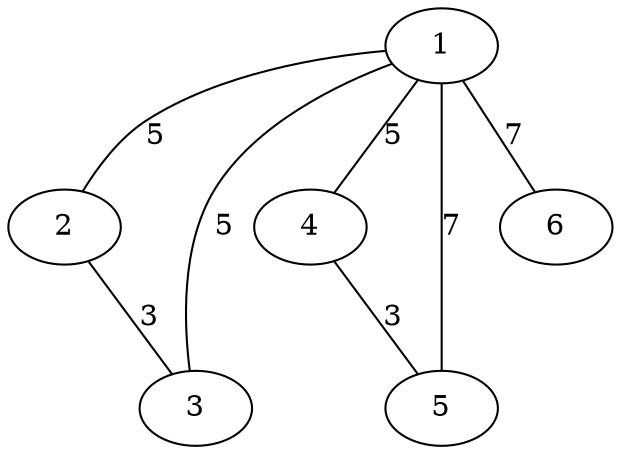 graph g {
  1 [ habit = 3, size = 100, x = 1, y = 1, base = 1 ]
  2 [ habit = 1, size = 50 , x = 5, y = 1]
  3 [ habit = 3, size = 100, x = 5, y = 5, base = 2 ]
  4 [ habit = 1, size = 50, x = 1, y = 5]
  5 [ habit = 1, size = 50, x = 3, y = 10]
  6 [ habit = 1, size = 50, x = 10, y = 10]

  1 -- 2 [ weight = 5, label = 5 ]
  1 -- 3 [ weight = 5, label = 5 ]
  1 -- 4 [ weight = 5, label = 5 ]
  2 -- 3 [ weight = 3, label = 3 ]
  4 -- 5 [ weight = 3, label = 3 ]
  1 -- 5 [ weight = 7, label = 7 ]
  1 -- 6 [ weight = 12, label = 7 ]
}